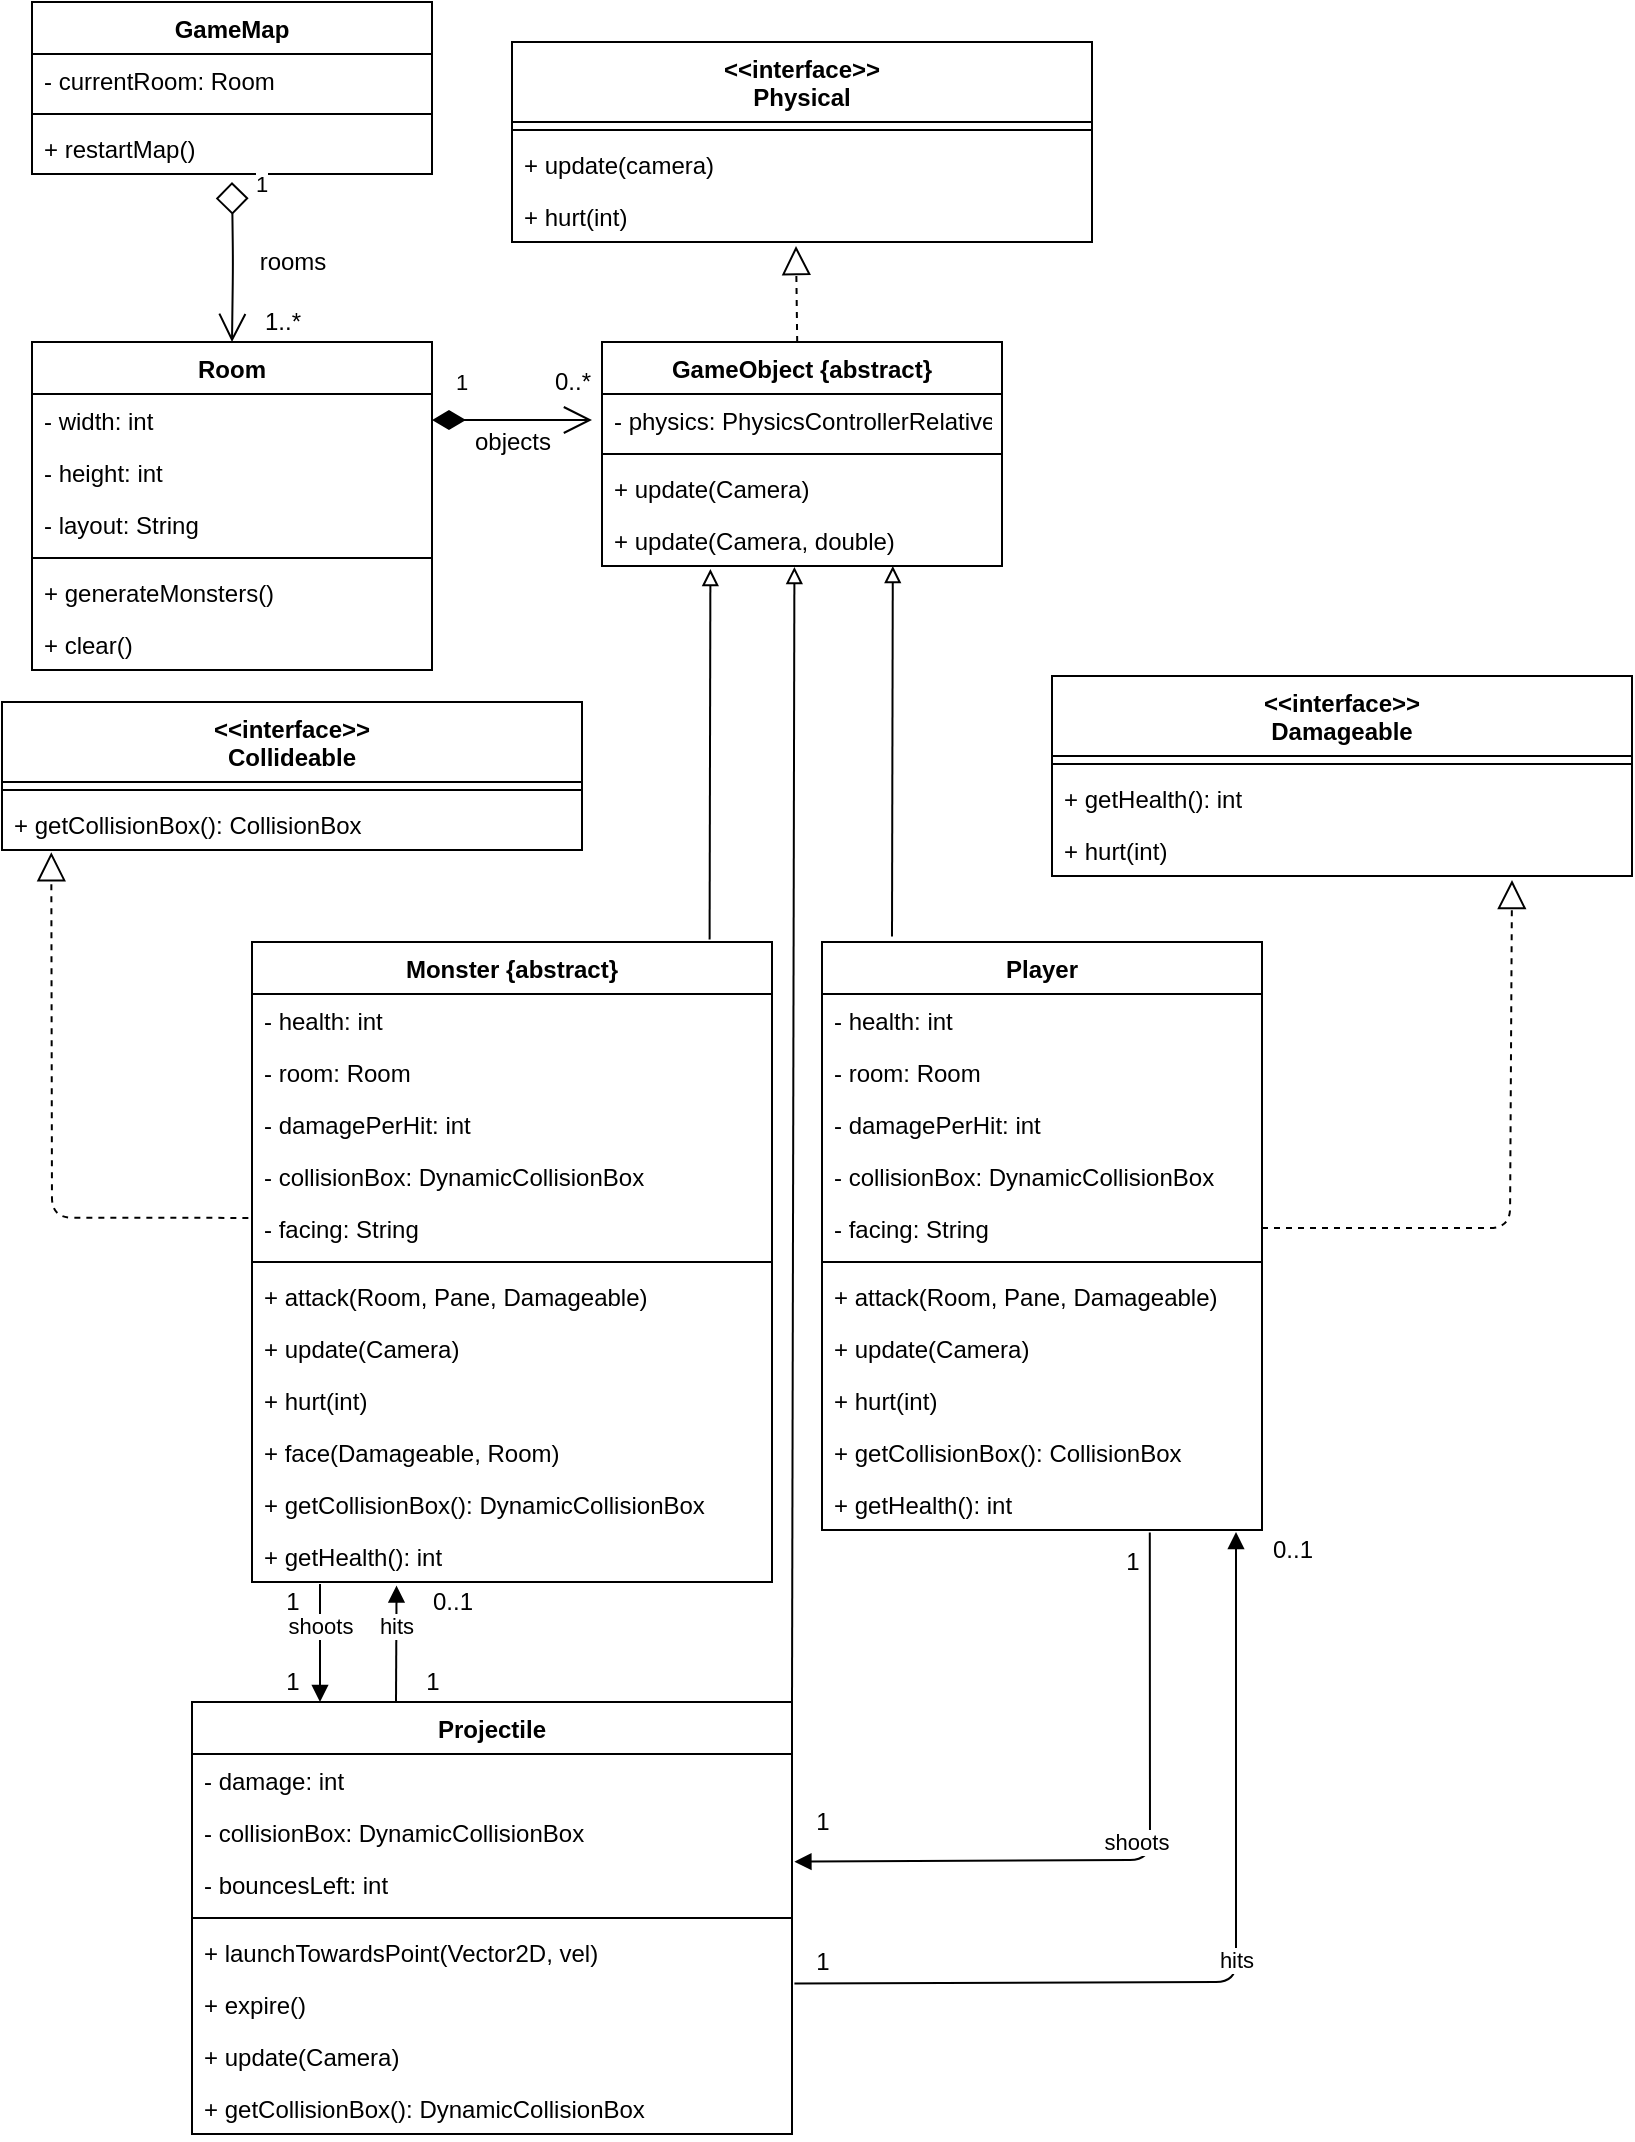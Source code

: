 <mxfile version="14.6.1" type="device"><diagram id="3t96VXbxoKb8-Y_9iRvL" name="Page-1"><mxGraphModel dx="-1850" dy="888" grid="1" gridSize="10" guides="1" tooltips="1" connect="1" arrows="1" fold="1" page="1" pageScale="1" pageWidth="850" pageHeight="1100" math="0" shadow="0"><root><mxCell id="0"/><mxCell id="1" parent="0"/><mxCell id="FaftBdrVpX5m8-xm0CtU-35" value="&lt;&lt;interface&gt;&gt;&#10;Physical" style="swimlane;fontStyle=1;align=center;verticalAlign=top;childLayout=stackLayout;horizontal=1;startSize=40;horizontalStack=0;resizeParent=1;resizeParentMax=0;resizeLast=0;collapsible=1;marginBottom=0;whiteSpace=wrap;" parent="1" vertex="1"><mxGeometry x="3670" y="20" width="290" height="100" as="geometry"/></mxCell><mxCell id="FaftBdrVpX5m8-xm0CtU-36" value="" style="line;strokeWidth=1;fillColor=none;align=left;verticalAlign=middle;spacingTop=-1;spacingLeft=3;spacingRight=3;rotatable=0;labelPosition=right;points=[];portConstraint=eastwest;" parent="FaftBdrVpX5m8-xm0CtU-35" vertex="1"><mxGeometry y="40" width="290" height="8" as="geometry"/></mxCell><mxCell id="FaftBdrVpX5m8-xm0CtU-37" value="+ update(camera)" style="text;strokeColor=none;fillColor=none;align=left;verticalAlign=top;spacingLeft=4;spacingRight=4;overflow=hidden;rotatable=0;points=[[0,0.5],[1,0.5]];portConstraint=eastwest;" parent="FaftBdrVpX5m8-xm0CtU-35" vertex="1"><mxGeometry y="48" width="290" height="26" as="geometry"/></mxCell><mxCell id="FaftBdrVpX5m8-xm0CtU-38" value="+ hurt(int)" style="text;strokeColor=none;fillColor=none;align=left;verticalAlign=top;spacingLeft=4;spacingRight=4;overflow=hidden;rotatable=0;points=[[0,0.5],[1,0.5]];portConstraint=eastwest;" parent="FaftBdrVpX5m8-xm0CtU-35" vertex="1"><mxGeometry y="74" width="290" height="26" as="geometry"/></mxCell><mxCell id="FaftBdrVpX5m8-xm0CtU-39" value="GameObject {abstract}" style="swimlane;fontStyle=1;align=center;verticalAlign=top;childLayout=stackLayout;horizontal=1;startSize=26;horizontalStack=0;resizeParent=1;resizeParentMax=0;resizeLast=0;collapsible=1;marginBottom=0;fontSize=12;" parent="1" vertex="1"><mxGeometry x="3715" y="170" width="200" height="112" as="geometry"/></mxCell><mxCell id="FaftBdrVpX5m8-xm0CtU-40" value="- physics: PhysicsControllerRelative" style="text;strokeColor=none;fillColor=none;align=left;verticalAlign=top;spacingLeft=4;spacingRight=4;overflow=hidden;rotatable=0;points=[[0,0.5],[1,0.5]];portConstraint=eastwest;" parent="FaftBdrVpX5m8-xm0CtU-39" vertex="1"><mxGeometry y="26" width="200" height="26" as="geometry"/></mxCell><mxCell id="FaftBdrVpX5m8-xm0CtU-41" value="" style="line;strokeWidth=1;fillColor=none;align=left;verticalAlign=middle;spacingTop=-1;spacingLeft=3;spacingRight=3;rotatable=0;labelPosition=right;points=[];portConstraint=eastwest;" parent="FaftBdrVpX5m8-xm0CtU-39" vertex="1"><mxGeometry y="52" width="200" height="8" as="geometry"/></mxCell><mxCell id="FaftBdrVpX5m8-xm0CtU-42" value="+ update(Camera)" style="text;strokeColor=none;fillColor=none;align=left;verticalAlign=top;spacingLeft=4;spacingRight=4;overflow=hidden;rotatable=0;points=[[0,0.5],[1,0.5]];portConstraint=eastwest;" parent="FaftBdrVpX5m8-xm0CtU-39" vertex="1"><mxGeometry y="60" width="200" height="26" as="geometry"/></mxCell><mxCell id="FaftBdrVpX5m8-xm0CtU-43" value="+ update(Camera, double)" style="text;strokeColor=none;fillColor=none;align=left;verticalAlign=top;spacingLeft=4;spacingRight=4;overflow=hidden;rotatable=0;points=[[0,0.5],[1,0.5]];portConstraint=eastwest;fontSize=12;" parent="FaftBdrVpX5m8-xm0CtU-39" vertex="1"><mxGeometry y="86" width="200" height="26" as="geometry"/></mxCell><mxCell id="FaftBdrVpX5m8-xm0CtU-44" value="&lt;&lt;interface&gt;&gt;&#10;Damageable" style="swimlane;fontStyle=1;align=center;verticalAlign=top;childLayout=stackLayout;horizontal=1;startSize=40;horizontalStack=0;resizeParent=1;resizeParentMax=0;resizeLast=0;collapsible=1;marginBottom=0;whiteSpace=wrap;" parent="1" vertex="1"><mxGeometry x="3940" y="337" width="290" height="100" as="geometry"/></mxCell><mxCell id="FaftBdrVpX5m8-xm0CtU-45" value="" style="line;strokeWidth=1;fillColor=none;align=left;verticalAlign=middle;spacingTop=-1;spacingLeft=3;spacingRight=3;rotatable=0;labelPosition=right;points=[];portConstraint=eastwest;" parent="FaftBdrVpX5m8-xm0CtU-44" vertex="1"><mxGeometry y="40" width="290" height="8" as="geometry"/></mxCell><mxCell id="FaftBdrVpX5m8-xm0CtU-46" value="+ getHealth(): int" style="text;strokeColor=none;fillColor=none;align=left;verticalAlign=top;spacingLeft=4;spacingRight=4;overflow=hidden;rotatable=0;points=[[0,0.5],[1,0.5]];portConstraint=eastwest;" parent="FaftBdrVpX5m8-xm0CtU-44" vertex="1"><mxGeometry y="48" width="290" height="26" as="geometry"/></mxCell><mxCell id="FaftBdrVpX5m8-xm0CtU-47" value="+ hurt(int)" style="text;strokeColor=none;fillColor=none;align=left;verticalAlign=top;spacingLeft=4;spacingRight=4;overflow=hidden;rotatable=0;points=[[0,0.5],[1,0.5]];portConstraint=eastwest;" parent="FaftBdrVpX5m8-xm0CtU-44" vertex="1"><mxGeometry y="74" width="290" height="26" as="geometry"/></mxCell><mxCell id="FaftBdrVpX5m8-xm0CtU-48" value="&lt;&lt;interface&gt;&gt;&#10;Collideable" style="swimlane;fontStyle=1;align=center;verticalAlign=top;childLayout=stackLayout;horizontal=1;startSize=40;horizontalStack=0;resizeParent=1;resizeParentMax=0;resizeLast=0;collapsible=1;marginBottom=0;whiteSpace=wrap;" parent="1" vertex="1"><mxGeometry x="3415" y="350" width="290" height="74" as="geometry"/></mxCell><mxCell id="FaftBdrVpX5m8-xm0CtU-49" value="" style="line;strokeWidth=1;fillColor=none;align=left;verticalAlign=middle;spacingTop=-1;spacingLeft=3;spacingRight=3;rotatable=0;labelPosition=right;points=[];portConstraint=eastwest;" parent="FaftBdrVpX5m8-xm0CtU-48" vertex="1"><mxGeometry y="40" width="290" height="8" as="geometry"/></mxCell><mxCell id="FaftBdrVpX5m8-xm0CtU-50" value="+ getCollisionBox(): CollisionBox" style="text;strokeColor=none;fillColor=none;align=left;verticalAlign=top;spacingLeft=4;spacingRight=4;overflow=hidden;rotatable=0;points=[[0,0.5],[1,0.5]];portConstraint=eastwest;" parent="FaftBdrVpX5m8-xm0CtU-48" vertex="1"><mxGeometry y="48" width="290" height="26" as="geometry"/></mxCell><mxCell id="FaftBdrVpX5m8-xm0CtU-52" value="Monster {abstract}" style="swimlane;fontStyle=1;align=center;verticalAlign=top;childLayout=stackLayout;horizontal=1;startSize=26;horizontalStack=0;resizeParent=1;resizeParentMax=0;resizeLast=0;collapsible=1;marginBottom=0;" parent="1" vertex="1"><mxGeometry x="3540" y="470" width="260" height="320" as="geometry"/></mxCell><mxCell id="FaftBdrVpX5m8-xm0CtU-53" value="- health: int" style="text;strokeColor=none;fillColor=none;align=left;verticalAlign=top;spacingLeft=4;spacingRight=4;overflow=hidden;rotatable=0;points=[[0,0.5],[1,0.5]];portConstraint=eastwest;" parent="FaftBdrVpX5m8-xm0CtU-52" vertex="1"><mxGeometry y="26" width="260" height="26" as="geometry"/></mxCell><mxCell id="FaftBdrVpX5m8-xm0CtU-54" value="- room: Room" style="text;strokeColor=none;fillColor=none;align=left;verticalAlign=top;spacingLeft=4;spacingRight=4;overflow=hidden;rotatable=0;points=[[0,0.5],[1,0.5]];portConstraint=eastwest;" parent="FaftBdrVpX5m8-xm0CtU-52" vertex="1"><mxGeometry y="52" width="260" height="26" as="geometry"/></mxCell><mxCell id="FaftBdrVpX5m8-xm0CtU-55" value="- damagePerHit: int" style="text;strokeColor=none;fillColor=none;align=left;verticalAlign=top;spacingLeft=4;spacingRight=4;overflow=hidden;rotatable=0;points=[[0,0.5],[1,0.5]];portConstraint=eastwest;" parent="FaftBdrVpX5m8-xm0CtU-52" vertex="1"><mxGeometry y="78" width="260" height="26" as="geometry"/></mxCell><mxCell id="FaftBdrVpX5m8-xm0CtU-56" value="- collisionBox: DynamicCollisionBox" style="text;strokeColor=none;fillColor=none;align=left;verticalAlign=top;spacingLeft=4;spacingRight=4;overflow=hidden;rotatable=0;points=[[0,0.5],[1,0.5]];portConstraint=eastwest;" parent="FaftBdrVpX5m8-xm0CtU-52" vertex="1"><mxGeometry y="104" width="260" height="26" as="geometry"/></mxCell><mxCell id="FaftBdrVpX5m8-xm0CtU-57" value="- facing: String" style="text;strokeColor=none;fillColor=none;align=left;verticalAlign=top;spacingLeft=4;spacingRight=4;overflow=hidden;rotatable=0;points=[[0,0.5],[1,0.5]];portConstraint=eastwest;" parent="FaftBdrVpX5m8-xm0CtU-52" vertex="1"><mxGeometry y="130" width="260" height="26" as="geometry"/></mxCell><mxCell id="FaftBdrVpX5m8-xm0CtU-58" value="" style="line;strokeWidth=1;fillColor=none;align=left;verticalAlign=middle;spacingTop=-1;spacingLeft=3;spacingRight=3;rotatable=0;labelPosition=right;points=[];portConstraint=eastwest;" parent="FaftBdrVpX5m8-xm0CtU-52" vertex="1"><mxGeometry y="156" width="260" height="8" as="geometry"/></mxCell><mxCell id="FaftBdrVpX5m8-xm0CtU-59" value="+ attack(Room, Pane, Damageable)" style="text;strokeColor=none;fillColor=none;align=left;verticalAlign=top;spacingLeft=4;spacingRight=4;overflow=hidden;rotatable=0;points=[[0,0.5],[1,0.5]];portConstraint=eastwest;" parent="FaftBdrVpX5m8-xm0CtU-52" vertex="1"><mxGeometry y="164" width="260" height="26" as="geometry"/></mxCell><mxCell id="FaftBdrVpX5m8-xm0CtU-60" value="+ update(Camera)" style="text;strokeColor=none;fillColor=none;align=left;verticalAlign=top;spacingLeft=4;spacingRight=4;overflow=hidden;rotatable=0;points=[[0,0.5],[1,0.5]];portConstraint=eastwest;" parent="FaftBdrVpX5m8-xm0CtU-52" vertex="1"><mxGeometry y="190" width="260" height="26" as="geometry"/></mxCell><mxCell id="FaftBdrVpX5m8-xm0CtU-61" value="+ hurt(int)" style="text;strokeColor=none;fillColor=none;align=left;verticalAlign=top;spacingLeft=4;spacingRight=4;overflow=hidden;rotatable=0;points=[[0,0.5],[1,0.5]];portConstraint=eastwest;" parent="FaftBdrVpX5m8-xm0CtU-52" vertex="1"><mxGeometry y="216" width="260" height="26" as="geometry"/></mxCell><mxCell id="FaftBdrVpX5m8-xm0CtU-62" value="+ face(Damageable, Room)" style="text;strokeColor=none;fillColor=none;align=left;verticalAlign=top;spacingLeft=4;spacingRight=4;overflow=hidden;rotatable=0;points=[[0,0.5],[1,0.5]];portConstraint=eastwest;" parent="FaftBdrVpX5m8-xm0CtU-52" vertex="1"><mxGeometry y="242" width="260" height="26" as="geometry"/></mxCell><mxCell id="FaftBdrVpX5m8-xm0CtU-63" value="+ getCollisionBox(): DynamicCollisionBox" style="text;strokeColor=none;fillColor=none;align=left;verticalAlign=top;spacingLeft=4;spacingRight=4;overflow=hidden;rotatable=0;points=[[0,0.5],[1,0.5]];portConstraint=eastwest;" parent="FaftBdrVpX5m8-xm0CtU-52" vertex="1"><mxGeometry y="268" width="260" height="26" as="geometry"/></mxCell><mxCell id="FaftBdrVpX5m8-xm0CtU-64" value="+ getHealth(): int" style="text;strokeColor=none;fillColor=none;align=left;verticalAlign=top;spacingLeft=4;spacingRight=4;overflow=hidden;rotatable=0;points=[[0,0.5],[1,0.5]];portConstraint=eastwest;" parent="FaftBdrVpX5m8-xm0CtU-52" vertex="1"><mxGeometry y="294" width="260" height="26" as="geometry"/></mxCell><mxCell id="FaftBdrVpX5m8-xm0CtU-65" value="Player" style="swimlane;fontStyle=1;align=center;verticalAlign=top;childLayout=stackLayout;horizontal=1;startSize=26;horizontalStack=0;resizeParent=1;resizeParentMax=0;resizeLast=0;collapsible=1;marginBottom=0;" parent="1" vertex="1"><mxGeometry x="3825" y="470" width="220" height="294" as="geometry"/></mxCell><mxCell id="FaftBdrVpX5m8-xm0CtU-66" value="- health: int" style="text;strokeColor=none;fillColor=none;align=left;verticalAlign=top;spacingLeft=4;spacingRight=4;overflow=hidden;rotatable=0;points=[[0,0.5],[1,0.5]];portConstraint=eastwest;" parent="FaftBdrVpX5m8-xm0CtU-65" vertex="1"><mxGeometry y="26" width="220" height="26" as="geometry"/></mxCell><mxCell id="FaftBdrVpX5m8-xm0CtU-67" value="- room: Room" style="text;strokeColor=none;fillColor=none;align=left;verticalAlign=top;spacingLeft=4;spacingRight=4;overflow=hidden;rotatable=0;points=[[0,0.5],[1,0.5]];portConstraint=eastwest;" parent="FaftBdrVpX5m8-xm0CtU-65" vertex="1"><mxGeometry y="52" width="220" height="26" as="geometry"/></mxCell><mxCell id="FaftBdrVpX5m8-xm0CtU-68" value="- damagePerHit: int" style="text;strokeColor=none;fillColor=none;align=left;verticalAlign=top;spacingLeft=4;spacingRight=4;overflow=hidden;rotatable=0;points=[[0,0.5],[1,0.5]];portConstraint=eastwest;" parent="FaftBdrVpX5m8-xm0CtU-65" vertex="1"><mxGeometry y="78" width="220" height="26" as="geometry"/></mxCell><mxCell id="FaftBdrVpX5m8-xm0CtU-69" value="- collisionBox: DynamicCollisionBox " style="text;strokeColor=none;fillColor=none;align=left;verticalAlign=top;spacingLeft=4;spacingRight=4;overflow=hidden;rotatable=0;points=[[0,0.5],[1,0.5]];portConstraint=eastwest;" parent="FaftBdrVpX5m8-xm0CtU-65" vertex="1"><mxGeometry y="104" width="220" height="26" as="geometry"/></mxCell><mxCell id="FaftBdrVpX5m8-xm0CtU-70" value="- facing: String" style="text;strokeColor=none;fillColor=none;align=left;verticalAlign=top;spacingLeft=4;spacingRight=4;overflow=hidden;rotatable=0;points=[[0,0.5],[1,0.5]];portConstraint=eastwest;" parent="FaftBdrVpX5m8-xm0CtU-65" vertex="1"><mxGeometry y="130" width="220" height="26" as="geometry"/></mxCell><mxCell id="FaftBdrVpX5m8-xm0CtU-71" value="" style="line;strokeWidth=1;fillColor=none;align=left;verticalAlign=middle;spacingTop=-1;spacingLeft=3;spacingRight=3;rotatable=0;labelPosition=right;points=[];portConstraint=eastwest;" parent="FaftBdrVpX5m8-xm0CtU-65" vertex="1"><mxGeometry y="156" width="220" height="8" as="geometry"/></mxCell><mxCell id="FaftBdrVpX5m8-xm0CtU-72" value="+ attack(Room, Pane, Damageable)" style="text;strokeColor=none;fillColor=none;align=left;verticalAlign=top;spacingLeft=4;spacingRight=4;overflow=hidden;rotatable=0;points=[[0,0.5],[1,0.5]];portConstraint=eastwest;" parent="FaftBdrVpX5m8-xm0CtU-65" vertex="1"><mxGeometry y="164" width="220" height="26" as="geometry"/></mxCell><mxCell id="FaftBdrVpX5m8-xm0CtU-73" value="+ update(Camera)" style="text;strokeColor=none;fillColor=none;align=left;verticalAlign=top;spacingLeft=4;spacingRight=4;overflow=hidden;rotatable=0;points=[[0,0.5],[1,0.5]];portConstraint=eastwest;" parent="FaftBdrVpX5m8-xm0CtU-65" vertex="1"><mxGeometry y="190" width="220" height="26" as="geometry"/></mxCell><mxCell id="FaftBdrVpX5m8-xm0CtU-74" value="+ hurt(int)" style="text;strokeColor=none;fillColor=none;align=left;verticalAlign=top;spacingLeft=4;spacingRight=4;overflow=hidden;rotatable=0;points=[[0,0.5],[1,0.5]];portConstraint=eastwest;" parent="FaftBdrVpX5m8-xm0CtU-65" vertex="1"><mxGeometry y="216" width="220" height="26" as="geometry"/></mxCell><mxCell id="FaftBdrVpX5m8-xm0CtU-75" value="+ getCollisionBox(): CollisionBox" style="text;strokeColor=none;fillColor=none;align=left;verticalAlign=top;spacingLeft=4;spacingRight=4;overflow=hidden;rotatable=0;points=[[0,0.5],[1,0.5]];portConstraint=eastwest;" parent="FaftBdrVpX5m8-xm0CtU-65" vertex="1"><mxGeometry y="242" width="220" height="26" as="geometry"/></mxCell><mxCell id="FaftBdrVpX5m8-xm0CtU-76" value="+ getHealth(): int" style="text;strokeColor=none;fillColor=none;align=left;verticalAlign=top;spacingLeft=4;spacingRight=4;overflow=hidden;rotatable=0;points=[[0,0.5],[1,0.5]];portConstraint=eastwest;" parent="FaftBdrVpX5m8-xm0CtU-65" vertex="1"><mxGeometry y="268" width="220" height="26" as="geometry"/></mxCell><mxCell id="FaftBdrVpX5m8-xm0CtU-78" value="Projectile" style="swimlane;fontStyle=1;align=center;verticalAlign=top;childLayout=stackLayout;horizontal=1;startSize=26;horizontalStack=0;resizeParent=1;resizeParentMax=0;resizeLast=0;collapsible=1;marginBottom=0;" parent="1" vertex="1"><mxGeometry x="3510" y="850" width="300" height="216" as="geometry"/></mxCell><mxCell id="FaftBdrVpX5m8-xm0CtU-79" value="- damage: int" style="text;strokeColor=none;fillColor=none;align=left;verticalAlign=top;spacingLeft=4;spacingRight=4;overflow=hidden;rotatable=0;points=[[0,0.5],[1,0.5]];portConstraint=eastwest;" parent="FaftBdrVpX5m8-xm0CtU-78" vertex="1"><mxGeometry y="26" width="300" height="26" as="geometry"/></mxCell><mxCell id="FaftBdrVpX5m8-xm0CtU-80" value="- collisionBox: DynamicCollisionBox" style="text;strokeColor=none;fillColor=none;align=left;verticalAlign=top;spacingLeft=4;spacingRight=4;overflow=hidden;rotatable=0;points=[[0,0.5],[1,0.5]];portConstraint=eastwest;" parent="FaftBdrVpX5m8-xm0CtU-78" vertex="1"><mxGeometry y="52" width="300" height="26" as="geometry"/></mxCell><mxCell id="FaftBdrVpX5m8-xm0CtU-81" value="- bouncesLeft: int" style="text;strokeColor=none;fillColor=none;align=left;verticalAlign=top;spacingLeft=4;spacingRight=4;overflow=hidden;rotatable=0;points=[[0,0.5],[1,0.5]];portConstraint=eastwest;" parent="FaftBdrVpX5m8-xm0CtU-78" vertex="1"><mxGeometry y="78" width="300" height="26" as="geometry"/></mxCell><mxCell id="FaftBdrVpX5m8-xm0CtU-82" value="" style="line;strokeWidth=1;fillColor=none;align=left;verticalAlign=middle;spacingTop=-1;spacingLeft=3;spacingRight=3;rotatable=0;labelPosition=right;points=[];portConstraint=eastwest;" parent="FaftBdrVpX5m8-xm0CtU-78" vertex="1"><mxGeometry y="104" width="300" height="8" as="geometry"/></mxCell><mxCell id="FaftBdrVpX5m8-xm0CtU-83" value="+ launchTowardsPoint(Vector2D, vel)" style="text;strokeColor=none;fillColor=none;align=left;verticalAlign=top;spacingLeft=4;spacingRight=4;overflow=hidden;rotatable=0;points=[[0,0.5],[1,0.5]];portConstraint=eastwest;" parent="FaftBdrVpX5m8-xm0CtU-78" vertex="1"><mxGeometry y="112" width="300" height="26" as="geometry"/></mxCell><mxCell id="FaftBdrVpX5m8-xm0CtU-84" value="+ expire()" style="text;strokeColor=none;fillColor=none;align=left;verticalAlign=top;spacingLeft=4;spacingRight=4;overflow=hidden;rotatable=0;points=[[0,0.5],[1,0.5]];portConstraint=eastwest;" parent="FaftBdrVpX5m8-xm0CtU-78" vertex="1"><mxGeometry y="138" width="300" height="26" as="geometry"/></mxCell><mxCell id="FaftBdrVpX5m8-xm0CtU-85" value="+ update(Camera)" style="text;strokeColor=none;fillColor=none;align=left;verticalAlign=top;spacingLeft=4;spacingRight=4;overflow=hidden;rotatable=0;points=[[0,0.5],[1,0.5]];portConstraint=eastwest;" parent="FaftBdrVpX5m8-xm0CtU-78" vertex="1"><mxGeometry y="164" width="300" height="26" as="geometry"/></mxCell><mxCell id="FaftBdrVpX5m8-xm0CtU-86" value="+ getCollisionBox(): DynamicCollisionBox" style="text;strokeColor=none;fillColor=none;align=left;verticalAlign=top;spacingLeft=4;spacingRight=4;overflow=hidden;rotatable=0;points=[[0,0.5],[1,0.5]];portConstraint=eastwest;" parent="FaftBdrVpX5m8-xm0CtU-78" vertex="1"><mxGeometry y="190" width="300" height="26" as="geometry"/></mxCell><mxCell id="FaftBdrVpX5m8-xm0CtU-88" value="" style="endArrow=block;dashed=1;endFill=0;endSize=12;html=1;fontSize=12;exitX=0.488;exitY=0;exitDx=0;exitDy=0;exitPerimeter=0;" parent="1" source="FaftBdrVpX5m8-xm0CtU-39" edge="1"><mxGeometry width="160" relative="1" as="geometry"><mxPoint x="2355" y="135" as="sourcePoint"/><mxPoint x="3812" y="122" as="targetPoint"/></mxGeometry></mxCell><mxCell id="FaftBdrVpX5m8-xm0CtU-95" value="hits" style="html=1;verticalAlign=bottom;endArrow=block;exitX=1.004;exitY=0.104;exitDx=0;exitDy=0;exitPerimeter=0;" parent="1" source="FaftBdrVpX5m8-xm0CtU-84" edge="1"><mxGeometry width="80" relative="1" as="geometry"><mxPoint x="3920.0" y="989.972" as="sourcePoint"/><mxPoint x="4032" y="765" as="targetPoint"/><Array as="points"><mxPoint x="4032" y="990"/></Array></mxGeometry></mxCell><mxCell id="FaftBdrVpX5m8-xm0CtU-96" value="shoots" style="html=1;verticalAlign=bottom;endArrow=block;entryX=1.004;entryY=0.07;entryDx=0;entryDy=0;exitX=0.745;exitY=1.046;exitDx=0;exitDy=0;exitPerimeter=0;entryPerimeter=0;" parent="1" source="FaftBdrVpX5m8-xm0CtU-76" target="FaftBdrVpX5m8-xm0CtU-81" edge="1"><mxGeometry width="80" relative="1" as="geometry"><mxPoint x="4155" y="764" as="sourcePoint"/><mxPoint x="3920" y="929" as="targetPoint"/><Array as="points"><mxPoint x="3989" y="929"/></Array></mxGeometry></mxCell><mxCell id="FaftBdrVpX5m8-xm0CtU-97" value="" style="endArrow=block;dashed=1;endFill=0;endSize=12;html=1;fontSize=12;exitX=-0.007;exitY=0.306;exitDx=0;exitDy=0;exitPerimeter=0;entryX=0.085;entryY=1.042;entryDx=0;entryDy=0;entryPerimeter=0;" parent="1" source="FaftBdrVpX5m8-xm0CtU-57" target="FaftBdrVpX5m8-xm0CtU-50" edge="1"><mxGeometry width="160" relative="1" as="geometry"><mxPoint x="3440" y="427" as="sourcePoint"/><mxPoint x="3420" y="470" as="targetPoint"/><Array as="points"><mxPoint x="3440" y="607.82"/></Array></mxGeometry></mxCell><mxCell id="FaftBdrVpX5m8-xm0CtU-99" value="" style="endArrow=block;dashed=1;endFill=0;endSize=12;html=1;fontSize=12;exitX=1;exitY=0.5;exitDx=0;exitDy=0;" parent="1" source="FaftBdrVpX5m8-xm0CtU-70" edge="1"><mxGeometry width="160" relative="1" as="geometry"><mxPoint x="4169" y="440" as="sourcePoint"/><mxPoint x="4170" y="439" as="targetPoint"/><Array as="points"><mxPoint x="4169" y="613"/></Array></mxGeometry></mxCell><mxCell id="FaftBdrVpX5m8-xm0CtU-110" value="hits" style="html=1;verticalAlign=bottom;endArrow=block;entryX=0.278;entryY=1.069;entryDx=0;entryDy=0;entryPerimeter=0;" parent="1" target="FaftBdrVpX5m8-xm0CtU-64" edge="1"><mxGeometry width="80" relative="1" as="geometry"><mxPoint x="3612" y="850" as="sourcePoint"/><mxPoint x="3616" y="792" as="targetPoint"/></mxGeometry></mxCell><mxCell id="FaftBdrVpX5m8-xm0CtU-112" value="shoots" style="html=1;verticalAlign=bottom;endArrow=block;" parent="1" edge="1"><mxGeometry width="80" relative="1" as="geometry"><mxPoint x="3574" y="791" as="sourcePoint"/><mxPoint x="3574" y="850" as="targetPoint"/></mxGeometry></mxCell><mxCell id="FaftBdrVpX5m8-xm0CtU-113" value="0..1" style="text;html=1;align=center;verticalAlign=middle;resizable=0;points=[];autosize=1;strokeColor=none;" parent="1" vertex="1"><mxGeometry x="3620" y="790" width="40" height="20" as="geometry"/></mxCell><mxCell id="FaftBdrVpX5m8-xm0CtU-114" value="1" style="text;html=1;align=center;verticalAlign=middle;resizable=0;points=[];autosize=1;strokeColor=none;" parent="1" vertex="1"><mxGeometry x="3550" y="830" width="20" height="20" as="geometry"/></mxCell><mxCell id="FaftBdrVpX5m8-xm0CtU-115" value="0..1" style="text;html=1;align=center;verticalAlign=middle;resizable=0;points=[];autosize=1;strokeColor=none;" parent="1" vertex="1"><mxGeometry x="4040" y="764" width="40" height="20" as="geometry"/></mxCell><mxCell id="FaftBdrVpX5m8-xm0CtU-116" value="1" style="text;html=1;align=center;verticalAlign=middle;resizable=0;points=[];autosize=1;strokeColor=none;" parent="1" vertex="1"><mxGeometry x="3815" y="900" width="20" height="20" as="geometry"/></mxCell><mxCell id="FaftBdrVpX5m8-xm0CtU-117" value="1" style="text;html=1;align=center;verticalAlign=middle;resizable=0;points=[];autosize=1;strokeColor=none;" parent="1" vertex="1"><mxGeometry x="3970" y="770" width="20" height="20" as="geometry"/></mxCell><mxCell id="GZKu8QBBRdE8U0Z6Or0N-2" value="" style="endArrow=block;html=1;endFill=0;exitX=0.88;exitY=-0.004;exitDx=0;exitDy=0;exitPerimeter=0;entryX=0.271;entryY=1.057;entryDx=0;entryDy=0;entryPerimeter=0;" parent="1" source="FaftBdrVpX5m8-xm0CtU-52" target="FaftBdrVpX5m8-xm0CtU-43" edge="1"><mxGeometry width="50" height="50" relative="1" as="geometry"><mxPoint x="3780" y="283" as="sourcePoint"/><mxPoint x="3769" y="290" as="targetPoint"/></mxGeometry></mxCell><mxCell id="GZKu8QBBRdE8U0Z6Or0N-4" value="Room" style="swimlane;fontStyle=1;align=center;verticalAlign=top;childLayout=stackLayout;horizontal=1;startSize=26;horizontalStack=0;resizeParent=1;resizeParentMax=0;resizeLast=0;collapsible=1;marginBottom=0;fontSize=12;" parent="1" vertex="1"><mxGeometry x="3430" y="170" width="200" height="164" as="geometry"/></mxCell><mxCell id="GZKu8QBBRdE8U0Z6Or0N-5" value="- width: int" style="text;strokeColor=none;fillColor=none;align=left;verticalAlign=top;spacingLeft=4;spacingRight=4;overflow=hidden;rotatable=0;points=[[0,0.5],[1,0.5]];portConstraint=eastwest;" parent="GZKu8QBBRdE8U0Z6Or0N-4" vertex="1"><mxGeometry y="26" width="200" height="26" as="geometry"/></mxCell><mxCell id="GZKu8QBBRdE8U0Z6Or0N-9" value="- height: int" style="text;strokeColor=none;fillColor=none;align=left;verticalAlign=top;spacingLeft=4;spacingRight=4;overflow=hidden;rotatable=0;points=[[0,0.5],[1,0.5]];portConstraint=eastwest;" parent="GZKu8QBBRdE8U0Z6Or0N-4" vertex="1"><mxGeometry y="52" width="200" height="26" as="geometry"/></mxCell><mxCell id="GZKu8QBBRdE8U0Z6Or0N-10" value="- layout: String" style="text;strokeColor=none;fillColor=none;align=left;verticalAlign=top;spacingLeft=4;spacingRight=4;overflow=hidden;rotatable=0;points=[[0,0.5],[1,0.5]];portConstraint=eastwest;" parent="GZKu8QBBRdE8U0Z6Or0N-4" vertex="1"><mxGeometry y="78" width="200" height="26" as="geometry"/></mxCell><mxCell id="GZKu8QBBRdE8U0Z6Or0N-6" value="" style="line;strokeWidth=1;fillColor=none;align=left;verticalAlign=middle;spacingTop=-1;spacingLeft=3;spacingRight=3;rotatable=0;labelPosition=right;points=[];portConstraint=eastwest;" parent="GZKu8QBBRdE8U0Z6Or0N-4" vertex="1"><mxGeometry y="104" width="200" height="8" as="geometry"/></mxCell><mxCell id="GZKu8QBBRdE8U0Z6Or0N-7" value="+ generateMonsters()" style="text;strokeColor=none;fillColor=none;align=left;verticalAlign=top;spacingLeft=4;spacingRight=4;overflow=hidden;rotatable=0;points=[[0,0.5],[1,0.5]];portConstraint=eastwest;" parent="GZKu8QBBRdE8U0Z6Or0N-4" vertex="1"><mxGeometry y="112" width="200" height="26" as="geometry"/></mxCell><mxCell id="GZKu8QBBRdE8U0Z6Or0N-8" value="+ clear()" style="text;strokeColor=none;fillColor=none;align=left;verticalAlign=top;spacingLeft=4;spacingRight=4;overflow=hidden;rotatable=0;points=[[0,0.5],[1,0.5]];portConstraint=eastwest;fontSize=12;" parent="GZKu8QBBRdE8U0Z6Or0N-4" vertex="1"><mxGeometry y="138" width="200" height="26" as="geometry"/></mxCell><mxCell id="GZKu8QBBRdE8U0Z6Or0N-12" value="0..*" style="text;html=1;align=center;verticalAlign=middle;resizable=0;points=[];autosize=1;strokeColor=none;" parent="1" vertex="1"><mxGeometry x="3685" y="180" width="30" height="20" as="geometry"/></mxCell><mxCell id="GZKu8QBBRdE8U0Z6Or0N-13" value="GameMap" style="swimlane;fontStyle=1;align=center;verticalAlign=top;childLayout=stackLayout;horizontal=1;startSize=26;horizontalStack=0;resizeParent=1;resizeParentMax=0;resizeLast=0;collapsible=1;marginBottom=0;fontSize=12;" parent="1" vertex="1"><mxGeometry x="3430" width="200" height="86" as="geometry"/></mxCell><mxCell id="GZKu8QBBRdE8U0Z6Or0N-15" value="- currentRoom: Room" style="text;strokeColor=none;fillColor=none;align=left;verticalAlign=top;spacingLeft=4;spacingRight=4;overflow=hidden;rotatable=0;points=[[0,0.5],[1,0.5]];portConstraint=eastwest;" parent="GZKu8QBBRdE8U0Z6Or0N-13" vertex="1"><mxGeometry y="26" width="200" height="26" as="geometry"/></mxCell><mxCell id="GZKu8QBBRdE8U0Z6Or0N-17" value="" style="line;strokeWidth=1;fillColor=none;align=left;verticalAlign=middle;spacingTop=-1;spacingLeft=3;spacingRight=3;rotatable=0;labelPosition=right;points=[];portConstraint=eastwest;" parent="GZKu8QBBRdE8U0Z6Or0N-13" vertex="1"><mxGeometry y="52" width="200" height="8" as="geometry"/></mxCell><mxCell id="GZKu8QBBRdE8U0Z6Or0N-18" value="+ restartMap()" style="text;strokeColor=none;fillColor=none;align=left;verticalAlign=top;spacingLeft=4;spacingRight=4;overflow=hidden;rotatable=0;points=[[0,0.5],[1,0.5]];portConstraint=eastwest;" parent="GZKu8QBBRdE8U0Z6Or0N-13" vertex="1"><mxGeometry y="60" width="200" height="26" as="geometry"/></mxCell><mxCell id="GZKu8QBBRdE8U0Z6Or0N-22" value="1" style="endArrow=open;html=1;endSize=12;startArrow=diamond;startSize=14;startFill=0;edgeStyle=orthogonalEdgeStyle;align=left;verticalAlign=bottom;entryX=0.5;entryY=0;entryDx=0;entryDy=0;" parent="1" target="GZKu8QBBRdE8U0Z6Or0N-4" edge="1"><mxGeometry x="-0.75" y="10" relative="1" as="geometry"><mxPoint x="3530" y="90" as="sourcePoint"/><mxPoint x="3690" y="100" as="targetPoint"/><mxPoint as="offset"/></mxGeometry></mxCell><mxCell id="GZKu8QBBRdE8U0Z6Or0N-23" value="1..*" style="text;html=1;align=center;verticalAlign=middle;resizable=0;points=[];autosize=1;strokeColor=none;" parent="1" vertex="1"><mxGeometry x="3540" y="150" width="30" height="20" as="geometry"/></mxCell><mxCell id="GZKu8QBBRdE8U0Z6Or0N-25" value="1" style="endArrow=open;html=1;endSize=12;startArrow=diamondThin;startSize=14;startFill=1;edgeStyle=orthogonalEdgeStyle;align=left;verticalAlign=bottom;exitX=1;exitY=0.5;exitDx=0;exitDy=0;" parent="1" source="GZKu8QBBRdE8U0Z6Or0N-5" edge="1"><mxGeometry x="-0.75" y="10" relative="1" as="geometry"><mxPoint x="3540" y="100" as="sourcePoint"/><mxPoint x="3710" y="209" as="targetPoint"/><mxPoint as="offset"/></mxGeometry></mxCell><mxCell id="GZKu8QBBRdE8U0Z6Or0N-26" value="" style="endArrow=block;html=1;endFill=0;exitX=0.88;exitY=-0.004;exitDx=0;exitDy=0;exitPerimeter=0;entryX=0.271;entryY=1.057;entryDx=0;entryDy=0;entryPerimeter=0;" parent="1" edge="1"><mxGeometry width="50" height="50" relative="1" as="geometry"><mxPoint x="3860" y="467.24" as="sourcePoint"/><mxPoint x="3860.4" y="282.002" as="targetPoint"/></mxGeometry></mxCell><mxCell id="GZKu8QBBRdE8U0Z6Or0N-27" value="" style="endArrow=block;html=1;endFill=0;exitX=1;exitY=0;exitDx=0;exitDy=0;entryX=0.481;entryY=1.018;entryDx=0;entryDy=0;entryPerimeter=0;" parent="1" source="FaftBdrVpX5m8-xm0CtU-78" target="FaftBdrVpX5m8-xm0CtU-43" edge="1"><mxGeometry width="50" height="50" relative="1" as="geometry"><mxPoint x="3815" y="467.24" as="sourcePoint"/><mxPoint x="3815.4" y="282.002" as="targetPoint"/></mxGeometry></mxCell><mxCell id="LyJkWgqzFFzTC0WiWu2--1" value="1" style="text;html=1;align=center;verticalAlign=middle;resizable=0;points=[];autosize=1;strokeColor=none;" vertex="1" parent="1"><mxGeometry x="3815" y="970" width="20" height="20" as="geometry"/></mxCell><mxCell id="LyJkWgqzFFzTC0WiWu2--3" value="1" style="text;html=1;align=center;verticalAlign=middle;resizable=0;points=[];autosize=1;strokeColor=none;" vertex="1" parent="1"><mxGeometry x="3550" y="790" width="20" height="20" as="geometry"/></mxCell><mxCell id="LyJkWgqzFFzTC0WiWu2--4" value="1" style="text;html=1;align=center;verticalAlign=middle;resizable=0;points=[];autosize=1;strokeColor=none;" vertex="1" parent="1"><mxGeometry x="3620" y="830" width="20" height="20" as="geometry"/></mxCell><mxCell id="LyJkWgqzFFzTC0WiWu2--5" value="rooms" style="text;html=1;align=center;verticalAlign=middle;resizable=0;points=[];autosize=1;strokeColor=none;" vertex="1" parent="1"><mxGeometry x="3535" y="120" width="50" height="20" as="geometry"/></mxCell><mxCell id="LyJkWgqzFFzTC0WiWu2--6" value="objects" style="text;html=1;align=center;verticalAlign=middle;resizable=0;points=[];autosize=1;strokeColor=none;" vertex="1" parent="1"><mxGeometry x="3645" y="210" width="50" height="20" as="geometry"/></mxCell></root></mxGraphModel></diagram></mxfile>